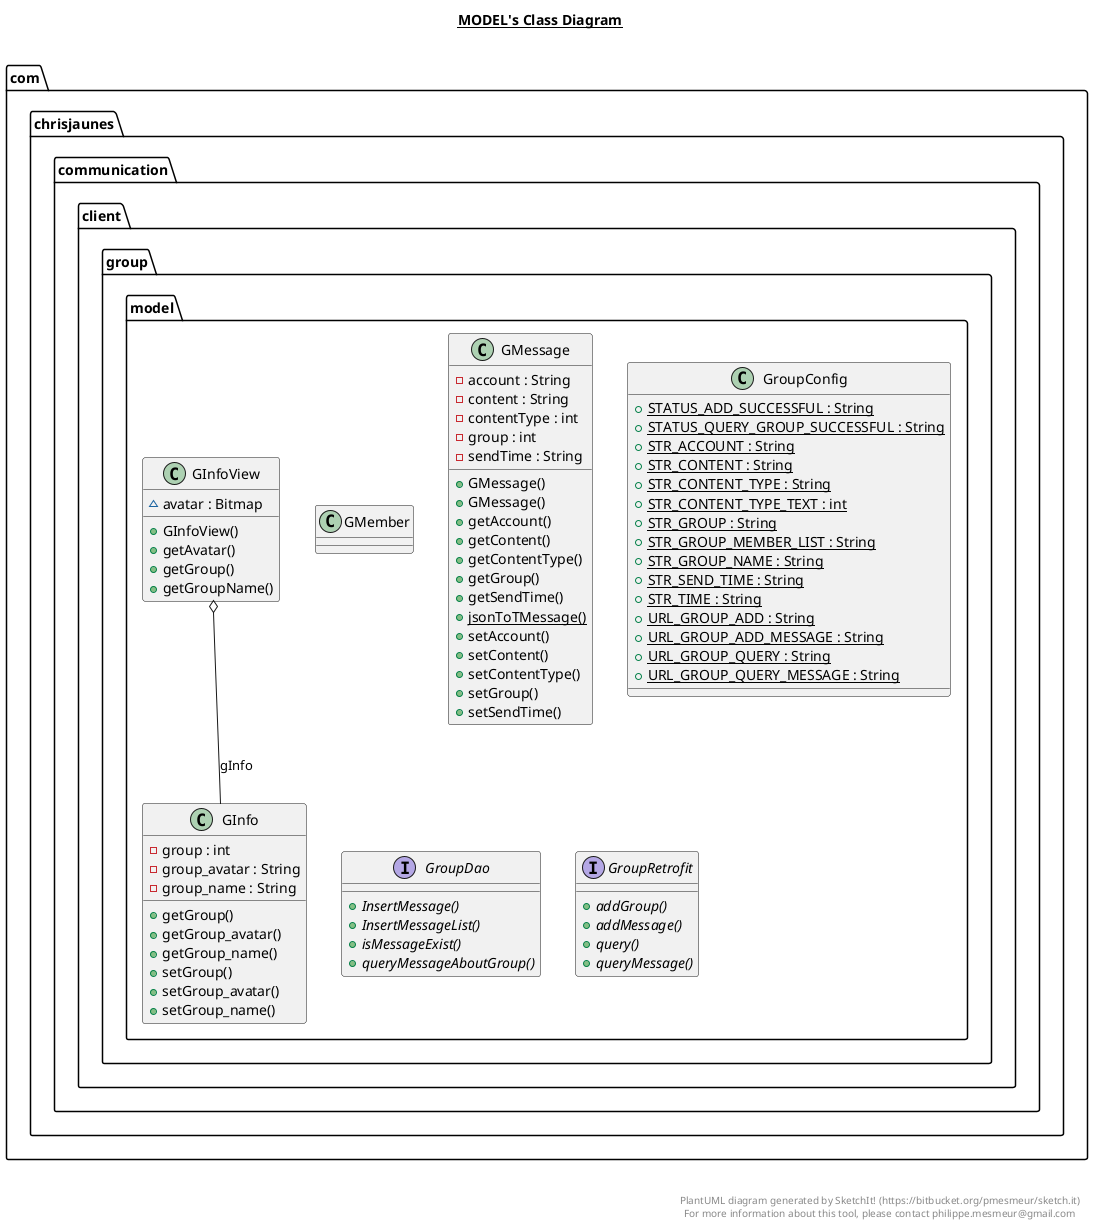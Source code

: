 @startuml

title __MODEL's Class Diagram__\n

  namespace com.chrisjaunes.communication.client {
    namespace group {
      namespace model {
        class com.chrisjaunes.communication.client.group.model.GInfo {
            - group : int
            - group_avatar : String
            - group_name : String
            + getGroup()
            + getGroup_avatar()
            + getGroup_name()
            + setGroup()
            + setGroup_avatar()
            + setGroup_name()
        }
      }
    }
  }
  

  namespace com.chrisjaunes.communication.client {
    namespace group {
      namespace model {
        class com.chrisjaunes.communication.client.group.model.GInfoView {
            ~ avatar : Bitmap
            + GInfoView()
            + getAvatar()
            + getGroup()
            + getGroupName()
        }
      }
    }
  }
  

  namespace com.chrisjaunes.communication.client {
    namespace group {
      namespace model {
        class com.chrisjaunes.communication.client.group.model.GMember {
        }
      }
    }
  }
  

  namespace com.chrisjaunes.communication.client {
    namespace group {
      namespace model {
        class com.chrisjaunes.communication.client.group.model.GMessage {
            - account : String
            - content : String
            - contentType : int
            - group : int
            - sendTime : String
            + GMessage()
            + GMessage()
            + getAccount()
            + getContent()
            + getContentType()
            + getGroup()
            + getSendTime()
            {static} + jsonToTMessage()
            + setAccount()
            + setContent()
            + setContentType()
            + setGroup()
            + setSendTime()
        }
      }
    }
  }
  

  namespace com.chrisjaunes.communication.client {
    namespace group {
      namespace model {
        class com.chrisjaunes.communication.client.group.model.GroupConfig {
            {static} + STATUS_ADD_SUCCESSFUL : String
            {static} + STATUS_QUERY_GROUP_SUCCESSFUL : String
            {static} + STR_ACCOUNT : String
            {static} + STR_CONTENT : String
            {static} + STR_CONTENT_TYPE : String
            {static} + STR_CONTENT_TYPE_TEXT : int
            {static} + STR_GROUP : String
            {static} + STR_GROUP_MEMBER_LIST : String
            {static} + STR_GROUP_NAME : String
            {static} + STR_SEND_TIME : String
            {static} + STR_TIME : String
            {static} + URL_GROUP_ADD : String
            {static} + URL_GROUP_ADD_MESSAGE : String
            {static} + URL_GROUP_QUERY : String
            {static} + URL_GROUP_QUERY_MESSAGE : String
        }
      }
    }
  }
  

  namespace com.chrisjaunes.communication.client {
    namespace group {
      namespace model {
        interface com.chrisjaunes.communication.client.group.model.GroupDao {
            {abstract} + InsertMessage()
            {abstract} + InsertMessageList()
            {abstract} + isMessageExist()
            {abstract} + queryMessageAboutGroup()
        }
      }
    }
  }
  

  namespace com.chrisjaunes.communication.client {
    namespace group {
      namespace model {
        interface com.chrisjaunes.communication.client.group.model.GroupRetrofit {
            {abstract} + addGroup()
            {abstract} + addMessage()
            {abstract} + query()
            {abstract} + queryMessage()
        }
      }
    }
  }
  

  com.chrisjaunes.communication.client.group.model.GInfoView o-- com.chrisjaunes.communication.client.group.model.GInfo : gInfo


right footer


PlantUML diagram generated by SketchIt! (https://bitbucket.org/pmesmeur/sketch.it)
For more information about this tool, please contact philippe.mesmeur@gmail.com
endfooter

@enduml
